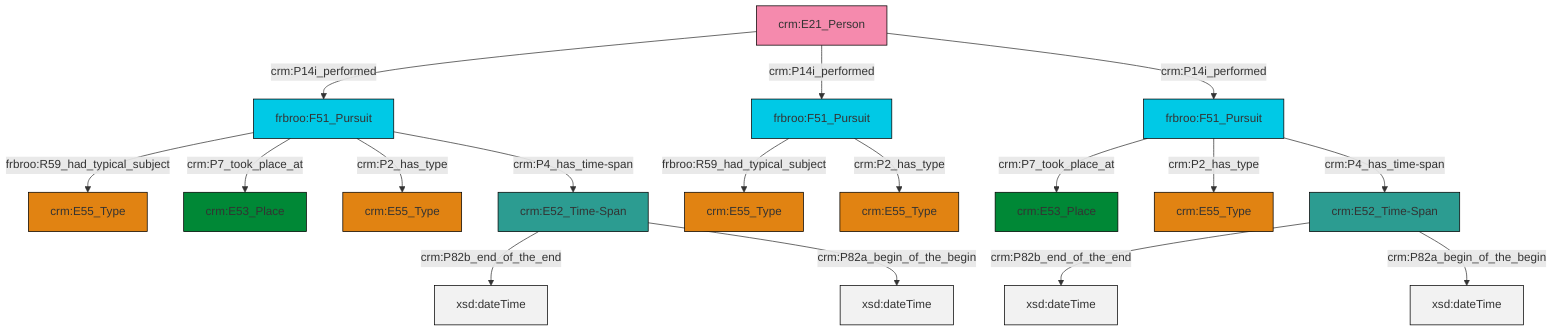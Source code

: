 graph TD
classDef Literal fill:#f2f2f2,stroke:#000000;
classDef CRM_Entity fill:#FFFFFF,stroke:#000000;
classDef Temporal_Entity fill:#00C9E6, stroke:#000000;
classDef Type fill:#E18312, stroke:#000000;
classDef Time-Span fill:#2C9C91, stroke:#000000;
classDef Appellation fill:#FFEB7F, stroke:#000000;
classDef Place fill:#008836, stroke:#000000;
classDef Persistent_Item fill:#B266B2, stroke:#000000;
classDef Conceptual_Object fill:#FFD700, stroke:#000000;
classDef Physical_Thing fill:#D2B48C, stroke:#000000;
classDef Actor fill:#f58aad, stroke:#000000;
classDef PC_Classes fill:#4ce600, stroke:#000000;
classDef Multi fill:#cccccc,stroke:#000000;

0["frbroo:F51_Pursuit"]:::Temporal_Entity -->|crm:P7_took_place_at| 2["crm:E53_Place"]:::Place
0["frbroo:F51_Pursuit"]:::Temporal_Entity -->|crm:P2_has_type| 3["crm:E55_Type"]:::Type
11["crm:E52_Time-Span"]:::Time-Span -->|crm:P82b_end_of_the_end| 12[xsd:dateTime]:::Literal
6["frbroo:F51_Pursuit"]:::Temporal_Entity -->|frbroo:R59_had_typical_subject| 13["crm:E55_Type"]:::Type
14["crm:E21_Person"]:::Actor -->|crm:P14i_performed| 6["frbroo:F51_Pursuit"]:::Temporal_Entity
14["crm:E21_Person"]:::Actor -->|crm:P14i_performed| 16["frbroo:F51_Pursuit"]:::Temporal_Entity
14["crm:E21_Person"]:::Actor -->|crm:P14i_performed| 0["frbroo:F51_Pursuit"]:::Temporal_Entity
16["frbroo:F51_Pursuit"]:::Temporal_Entity -->|frbroo:R59_had_typical_subject| 17["crm:E55_Type"]:::Type
0["frbroo:F51_Pursuit"]:::Temporal_Entity -->|crm:P4_has_time-span| 11["crm:E52_Time-Span"]:::Time-Span
6["frbroo:F51_Pursuit"]:::Temporal_Entity -->|crm:P7_took_place_at| 23["crm:E53_Place"]:::Place
6["frbroo:F51_Pursuit"]:::Temporal_Entity -->|crm:P2_has_type| 9["crm:E55_Type"]:::Type
6["frbroo:F51_Pursuit"]:::Temporal_Entity -->|crm:P4_has_time-span| 19["crm:E52_Time-Span"]:::Time-Span
11["crm:E52_Time-Span"]:::Time-Span -->|crm:P82a_begin_of_the_begin| 28[xsd:dateTime]:::Literal
19["crm:E52_Time-Span"]:::Time-Span -->|crm:P82b_end_of_the_end| 30[xsd:dateTime]:::Literal
16["frbroo:F51_Pursuit"]:::Temporal_Entity -->|crm:P2_has_type| 4["crm:E55_Type"]:::Type
19["crm:E52_Time-Span"]:::Time-Span -->|crm:P82a_begin_of_the_begin| 32[xsd:dateTime]:::Literal